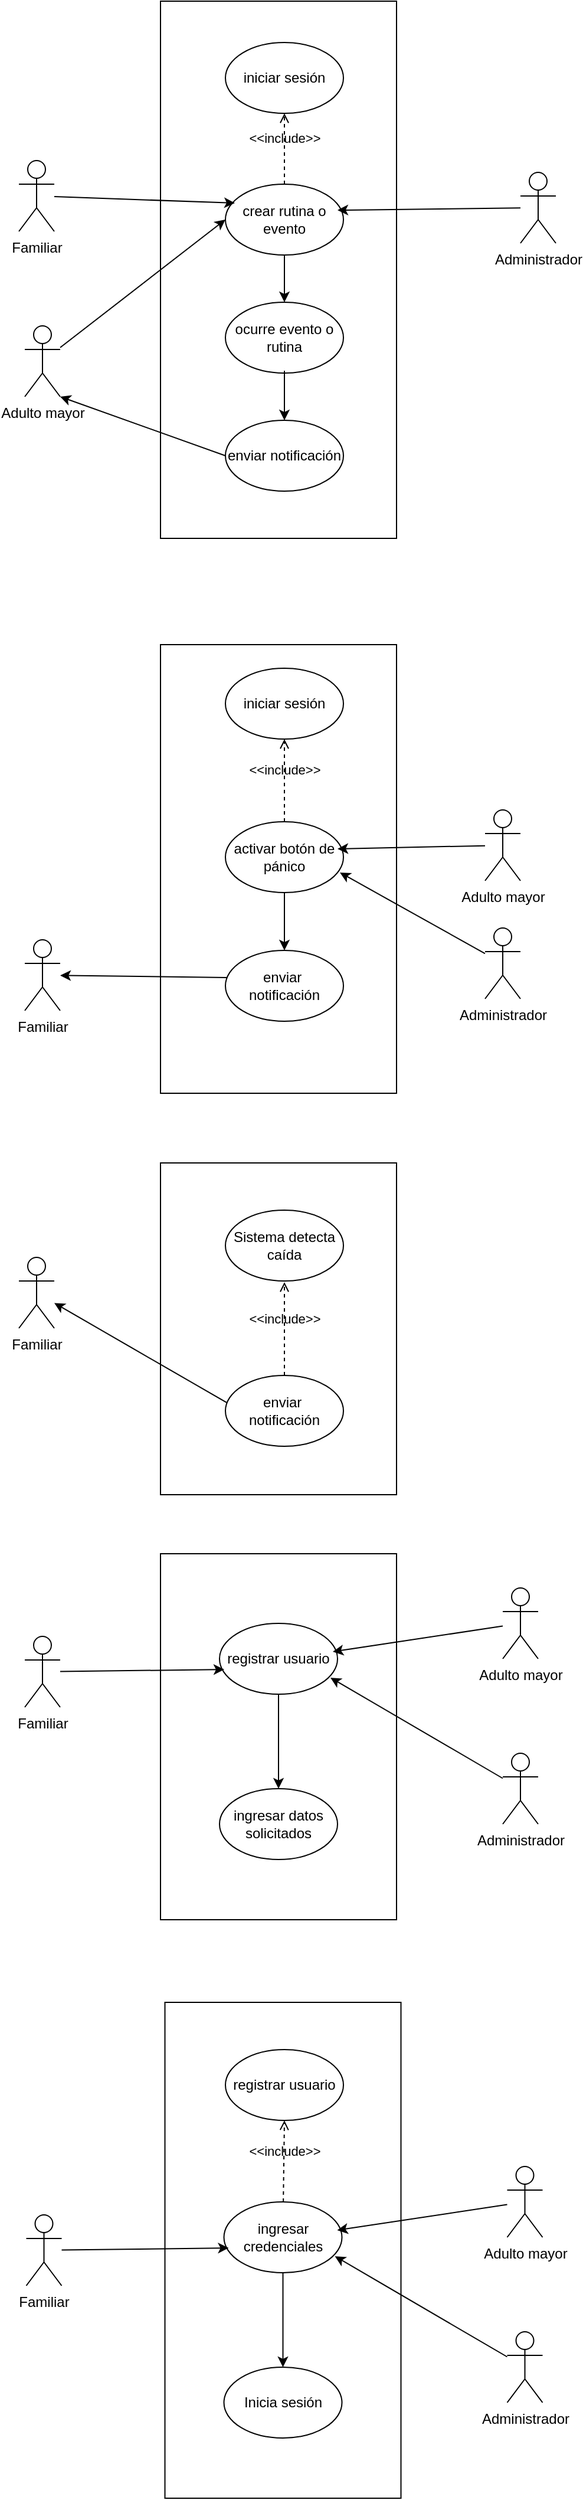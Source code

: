 <mxfile version="26.2.8">
  <diagram name="Página-1" id="-LAjo-7EdfOqJsbg6plm">
    <mxGraphModel grid="1" page="1" gridSize="10" guides="1" tooltips="1" connect="1" arrows="1" fold="1" pageScale="1" pageWidth="827" pageHeight="1169" math="0" shadow="0">
      <root>
        <mxCell id="0" />
        <mxCell id="1" parent="0" />
        <mxCell id="apGvU8Ji8OlcgiNRRm8c-1" value="" style="rounded=0;whiteSpace=wrap;html=1;" vertex="1" parent="1">
          <mxGeometry x="225" y="65" width="200" height="455" as="geometry" />
        </mxCell>
        <mxCell id="apGvU8Ji8OlcgiNRRm8c-2" value="Familiar" style="shape=umlActor;verticalLabelPosition=bottom;verticalAlign=top;html=1;outlineConnect=0;" vertex="1" parent="1">
          <mxGeometry x="105" y="200" width="30" height="60" as="geometry" />
        </mxCell>
        <mxCell id="apGvU8Ji8OlcgiNRRm8c-3" value="Adulto mayor" style="shape=umlActor;verticalLabelPosition=bottom;verticalAlign=top;html=1;outlineConnect=0;" vertex="1" parent="1">
          <mxGeometry x="110" y="340" width="30" height="60" as="geometry" />
        </mxCell>
        <mxCell id="apGvU8Ji8OlcgiNRRm8c-4" value="crear rutina o evento" style="ellipse;whiteSpace=wrap;html=1;" vertex="1" parent="1">
          <mxGeometry x="280" y="220" width="100" height="60" as="geometry" />
        </mxCell>
        <mxCell id="apGvU8Ji8OlcgiNRRm8c-18" value="" style="endArrow=classic;html=1;rounded=0;entryX=0.08;entryY=0.267;entryDx=0;entryDy=0;entryPerimeter=0;" edge="1" parent="1" source="apGvU8Ji8OlcgiNRRm8c-2" target="apGvU8Ji8OlcgiNRRm8c-4">
          <mxGeometry width="50" height="50" relative="1" as="geometry">
            <mxPoint x="120" y="190" as="sourcePoint" />
            <mxPoint x="170" y="140" as="targetPoint" />
          </mxGeometry>
        </mxCell>
        <mxCell id="apGvU8Ji8OlcgiNRRm8c-19" value="" style="endArrow=classic;html=1;rounded=0;entryX=0;entryY=0.5;entryDx=0;entryDy=0;" edge="1" parent="1" source="apGvU8Ji8OlcgiNRRm8c-3" target="apGvU8Ji8OlcgiNRRm8c-4">
          <mxGeometry width="50" height="50" relative="1" as="geometry">
            <mxPoint x="325" y="210" as="sourcePoint" />
            <mxPoint x="375" y="160" as="targetPoint" />
          </mxGeometry>
        </mxCell>
        <mxCell id="apGvU8Ji8OlcgiNRRm8c-20" value="enviar notificación" style="ellipse;whiteSpace=wrap;html=1;" vertex="1" parent="1">
          <mxGeometry x="280" y="420" width="100" height="60" as="geometry" />
        </mxCell>
        <mxCell id="apGvU8Ji8OlcgiNRRm8c-33" value="" style="rounded=0;whiteSpace=wrap;html=1;" vertex="1" parent="1">
          <mxGeometry x="225" y="610" width="200" height="380" as="geometry" />
        </mxCell>
        <mxCell id="apGvU8Ji8OlcgiNRRm8c-34" value="Familiar" style="shape=umlActor;verticalLabelPosition=bottom;verticalAlign=top;html=1;outlineConnect=0;" vertex="1" parent="1">
          <mxGeometry x="110" y="860" width="30" height="60" as="geometry" />
        </mxCell>
        <mxCell id="apGvU8Ji8OlcgiNRRm8c-35" value="Adulto mayor" style="shape=umlActor;verticalLabelPosition=bottom;verticalAlign=top;html=1;outlineConnect=0;" vertex="1" parent="1">
          <mxGeometry x="500" y="750" width="30" height="60" as="geometry" />
        </mxCell>
        <mxCell id="apGvU8Ji8OlcgiNRRm8c-36" value="" style="edgeStyle=orthogonalEdgeStyle;rounded=0;orthogonalLoop=1;jettySize=auto;html=1;" edge="1" parent="1" source="apGvU8Ji8OlcgiNRRm8c-37" target="apGvU8Ji8OlcgiNRRm8c-40">
          <mxGeometry relative="1" as="geometry" />
        </mxCell>
        <mxCell id="apGvU8Ji8OlcgiNRRm8c-37" value="activar botón de pánico" style="ellipse;whiteSpace=wrap;html=1;" vertex="1" parent="1">
          <mxGeometry x="280" y="760" width="100" height="60" as="geometry" />
        </mxCell>
        <mxCell id="apGvU8Ji8OlcgiNRRm8c-38" value="" style="endArrow=classic;html=1;rounded=0;exitX=0.01;exitY=0.383;exitDx=0;exitDy=0;exitPerimeter=0;" edge="1" parent="1" source="apGvU8Ji8OlcgiNRRm8c-40" target="apGvU8Ji8OlcgiNRRm8c-34">
          <mxGeometry width="50" height="50" relative="1" as="geometry">
            <mxPoint x="125" y="799" as="sourcePoint" />
            <mxPoint x="175" y="749" as="targetPoint" />
          </mxGeometry>
        </mxCell>
        <mxCell id="apGvU8Ji8OlcgiNRRm8c-39" value="" style="endArrow=classic;html=1;rounded=0;entryX=0.95;entryY=0.383;entryDx=0;entryDy=0;entryPerimeter=0;" edge="1" parent="1" source="apGvU8Ji8OlcgiNRRm8c-35" target="apGvU8Ji8OlcgiNRRm8c-37">
          <mxGeometry width="50" height="50" relative="1" as="geometry">
            <mxPoint x="330" y="819" as="sourcePoint" />
            <mxPoint x="380" y="769" as="targetPoint" />
          </mxGeometry>
        </mxCell>
        <mxCell id="apGvU8Ji8OlcgiNRRm8c-40" value="enviar&amp;nbsp;&lt;div&gt;notificación&lt;/div&gt;" style="ellipse;whiteSpace=wrap;html=1;" vertex="1" parent="1">
          <mxGeometry x="280" y="869" width="100" height="60" as="geometry" />
        </mxCell>
        <mxCell id="apGvU8Ji8OlcgiNRRm8c-42" value="" style="rounded=0;whiteSpace=wrap;html=1;" vertex="1" parent="1">
          <mxGeometry x="225" y="1049" width="200" height="281" as="geometry" />
        </mxCell>
        <mxCell id="apGvU8Ji8OlcgiNRRm8c-43" value="Familiar" style="shape=umlActor;verticalLabelPosition=bottom;verticalAlign=top;html=1;outlineConnect=0;" vertex="1" parent="1">
          <mxGeometry x="105" y="1129" width="30" height="60" as="geometry" />
        </mxCell>
        <mxCell id="apGvU8Ji8OlcgiNRRm8c-46" value="Sistema detecta caída" style="ellipse;whiteSpace=wrap;html=1;" vertex="1" parent="1">
          <mxGeometry x="280" y="1089" width="100" height="60" as="geometry" />
        </mxCell>
        <mxCell id="apGvU8Ji8OlcgiNRRm8c-47" value="" style="endArrow=classic;html=1;rounded=0;exitX=0.01;exitY=0.383;exitDx=0;exitDy=0;exitPerimeter=0;" edge="1" parent="1" source="apGvU8Ji8OlcgiNRRm8c-49" target="apGvU8Ji8OlcgiNRRm8c-43">
          <mxGeometry width="50" height="50" relative="1" as="geometry">
            <mxPoint x="125" y="1159" as="sourcePoint" />
            <mxPoint x="175" y="1109" as="targetPoint" />
          </mxGeometry>
        </mxCell>
        <mxCell id="apGvU8Ji8OlcgiNRRm8c-49" value="enviar&amp;nbsp;&lt;div&gt;notificación&lt;/div&gt;" style="ellipse;whiteSpace=wrap;html=1;" vertex="1" parent="1">
          <mxGeometry x="280" y="1229" width="100" height="60" as="geometry" />
        </mxCell>
        <mxCell id="apGvU8Ji8OlcgiNRRm8c-51" value="Administrador" style="shape=umlActor;verticalLabelPosition=bottom;verticalAlign=top;html=1;outlineConnect=0;" vertex="1" parent="1">
          <mxGeometry x="530" y="210" width="30" height="60" as="geometry" />
        </mxCell>
        <mxCell id="apGvU8Ji8OlcgiNRRm8c-55" value="" style="endArrow=classic;html=1;rounded=0;entryX=0.95;entryY=0.367;entryDx=0;entryDy=0;entryPerimeter=0;" edge="1" parent="1" source="apGvU8Ji8OlcgiNRRm8c-51" target="apGvU8Ji8OlcgiNRRm8c-4">
          <mxGeometry width="50" height="50" relative="1" as="geometry">
            <mxPoint x="500" y="310" as="sourcePoint" />
            <mxPoint x="490" y="290" as="targetPoint" />
          </mxGeometry>
        </mxCell>
        <mxCell id="apGvU8Ji8OlcgiNRRm8c-59" value="Administrador" style="shape=umlActor;verticalLabelPosition=bottom;verticalAlign=top;html=1;outlineConnect=0;" vertex="1" parent="1">
          <mxGeometry x="500" y="850" width="30" height="60" as="geometry" />
        </mxCell>
        <mxCell id="apGvU8Ji8OlcgiNRRm8c-61" value="" style="endArrow=classic;html=1;rounded=0;entryX=0.97;entryY=0.717;entryDx=0;entryDy=0;entryPerimeter=0;" edge="1" parent="1" source="apGvU8Ji8OlcgiNRRm8c-59" target="apGvU8Ji8OlcgiNRRm8c-37">
          <mxGeometry width="50" height="50" relative="1" as="geometry">
            <mxPoint x="425" y="949" as="sourcePoint" />
            <mxPoint x="475" y="899" as="targetPoint" />
          </mxGeometry>
        </mxCell>
        <mxCell id="apGvU8Ji8OlcgiNRRm8c-62" value="ocurre evento o rutina" style="ellipse;whiteSpace=wrap;html=1;" vertex="1" parent="1">
          <mxGeometry x="280" y="320" width="100" height="60" as="geometry" />
        </mxCell>
        <mxCell id="apGvU8Ji8OlcgiNRRm8c-63" value="" style="endArrow=classic;html=1;rounded=0;exitX=0.5;exitY=0.967;exitDx=0;exitDy=0;exitPerimeter=0;" edge="1" parent="1" source="apGvU8Ji8OlcgiNRRm8c-62" target="apGvU8Ji8OlcgiNRRm8c-20">
          <mxGeometry width="50" height="50" relative="1" as="geometry">
            <mxPoint x="315" y="390" as="sourcePoint" />
            <mxPoint x="365" y="340" as="targetPoint" />
          </mxGeometry>
        </mxCell>
        <mxCell id="apGvU8Ji8OlcgiNRRm8c-64" value="" style="endArrow=classic;html=1;rounded=0;entryX=0.5;entryY=0;entryDx=0;entryDy=0;exitX=0.5;exitY=1;exitDx=0;exitDy=0;" edge="1" parent="1" source="apGvU8Ji8OlcgiNRRm8c-4" target="apGvU8Ji8OlcgiNRRm8c-62">
          <mxGeometry width="50" height="50" relative="1" as="geometry">
            <mxPoint x="255" y="380" as="sourcePoint" />
            <mxPoint x="305" y="330" as="targetPoint" />
          </mxGeometry>
        </mxCell>
        <mxCell id="apGvU8Ji8OlcgiNRRm8c-65" value="&amp;lt;&amp;lt;include&amp;gt;&amp;gt;" style="html=1;verticalAlign=bottom;labelBackgroundColor=none;endArrow=open;endFill=0;dashed=1;rounded=0;exitX=0.5;exitY=0;exitDx=0;exitDy=0;" edge="1" parent="1" source="apGvU8Ji8OlcgiNRRm8c-49">
          <mxGeometry width="160" relative="1" as="geometry">
            <mxPoint x="250" y="1180" as="sourcePoint" />
            <mxPoint x="330" y="1150" as="targetPoint" />
          </mxGeometry>
        </mxCell>
        <mxCell id="XXEn5_Nm4CeIg4CM2M39-1" value="" style="rounded=0;whiteSpace=wrap;html=1;" vertex="1" parent="1">
          <mxGeometry x="225" y="1380" width="200" height="310" as="geometry" />
        </mxCell>
        <mxCell id="XXEn5_Nm4CeIg4CM2M39-2" value="Familiar" style="shape=umlActor;verticalLabelPosition=bottom;verticalAlign=top;html=1;outlineConnect=0;" vertex="1" parent="1">
          <mxGeometry x="110" y="1450" width="30" height="60" as="geometry" />
        </mxCell>
        <mxCell id="XXEn5_Nm4CeIg4CM2M39-3" value="Adulto mayor" style="shape=umlActor;verticalLabelPosition=bottom;verticalAlign=top;html=1;outlineConnect=0;" vertex="1" parent="1">
          <mxGeometry x="515" y="1409" width="30" height="60" as="geometry" />
        </mxCell>
        <mxCell id="XXEn5_Nm4CeIg4CM2M39-4" value="" style="edgeStyle=orthogonalEdgeStyle;rounded=0;orthogonalLoop=1;jettySize=auto;html=1;" edge="1" parent="1" source="XXEn5_Nm4CeIg4CM2M39-5" target="XXEn5_Nm4CeIg4CM2M39-8">
          <mxGeometry relative="1" as="geometry" />
        </mxCell>
        <mxCell id="XXEn5_Nm4CeIg4CM2M39-5" value="registrar usuario" style="ellipse;whiteSpace=wrap;html=1;" vertex="1" parent="1">
          <mxGeometry x="275" y="1439" width="100" height="60" as="geometry" />
        </mxCell>
        <mxCell id="XXEn5_Nm4CeIg4CM2M39-6" value="" style="endArrow=classic;html=1;rounded=0;entryX=0.04;entryY=0.65;entryDx=0;entryDy=0;entryPerimeter=0;" edge="1" parent="1" source="XXEn5_Nm4CeIg4CM2M39-2" target="XXEn5_Nm4CeIg4CM2M39-5">
          <mxGeometry width="50" height="50" relative="1" as="geometry">
            <mxPoint x="130" y="1509" as="sourcePoint" />
            <mxPoint x="180" y="1459" as="targetPoint" />
          </mxGeometry>
        </mxCell>
        <mxCell id="XXEn5_Nm4CeIg4CM2M39-7" value="" style="endArrow=classic;html=1;rounded=0;entryX=0.96;entryY=0.4;entryDx=0;entryDy=0;entryPerimeter=0;" edge="1" parent="1" source="XXEn5_Nm4CeIg4CM2M39-3" target="XXEn5_Nm4CeIg4CM2M39-5">
          <mxGeometry width="50" height="50" relative="1" as="geometry">
            <mxPoint x="335" y="1529" as="sourcePoint" />
            <mxPoint x="385" y="1479" as="targetPoint" />
          </mxGeometry>
        </mxCell>
        <mxCell id="XXEn5_Nm4CeIg4CM2M39-8" value="ingresar datos solicitados" style="ellipse;whiteSpace=wrap;html=1;" vertex="1" parent="1">
          <mxGeometry x="275" y="1579" width="100" height="60" as="geometry" />
        </mxCell>
        <mxCell id="XXEn5_Nm4CeIg4CM2M39-9" value="Administrador" style="shape=umlActor;verticalLabelPosition=bottom;verticalAlign=top;html=1;outlineConnect=0;" vertex="1" parent="1">
          <mxGeometry x="515" y="1549" width="30" height="60" as="geometry" />
        </mxCell>
        <mxCell id="XXEn5_Nm4CeIg4CM2M39-10" value="" style="endArrow=classic;html=1;rounded=0;entryX=0.94;entryY=0.767;entryDx=0;entryDy=0;entryPerimeter=0;" edge="1" parent="1" source="XXEn5_Nm4CeIg4CM2M39-9" target="XXEn5_Nm4CeIg4CM2M39-5">
          <mxGeometry width="50" height="50" relative="1" as="geometry">
            <mxPoint x="430" y="1659" as="sourcePoint" />
            <mxPoint x="480" y="1609" as="targetPoint" />
          </mxGeometry>
        </mxCell>
        <mxCell id="VORE1R3RCKuiHXFKoQny-1" value="iniciar sesión" style="ellipse;whiteSpace=wrap;html=1;" vertex="1" parent="1">
          <mxGeometry x="280" y="100" width="100" height="60" as="geometry" />
        </mxCell>
        <mxCell id="VORE1R3RCKuiHXFKoQny-2" value="&amp;lt;&amp;lt;include&amp;gt;&amp;gt;" style="html=1;verticalAlign=bottom;labelBackgroundColor=none;endArrow=open;endFill=0;dashed=1;rounded=0;entryX=0.5;entryY=1;entryDx=0;entryDy=0;" edge="1" parent="1" target="VORE1R3RCKuiHXFKoQny-1">
          <mxGeometry width="160" relative="1" as="geometry">
            <mxPoint x="330" y="220" as="sourcePoint" />
            <mxPoint x="480" y="290" as="targetPoint" />
          </mxGeometry>
        </mxCell>
        <mxCell id="VORE1R3RCKuiHXFKoQny-3" value="iniciar sesión" style="ellipse;whiteSpace=wrap;html=1;" vertex="1" parent="1">
          <mxGeometry x="280" y="630" width="100" height="60" as="geometry" />
        </mxCell>
        <mxCell id="VORE1R3RCKuiHXFKoQny-4" value="&amp;lt;&amp;lt;include&amp;gt;&amp;gt;" style="html=1;verticalAlign=bottom;labelBackgroundColor=none;endArrow=open;endFill=0;dashed=1;rounded=0;entryX=0.5;entryY=1;entryDx=0;entryDy=0;exitX=0.5;exitY=0;exitDx=0;exitDy=0;" edge="1" parent="1" source="apGvU8Ji8OlcgiNRRm8c-37" target="VORE1R3RCKuiHXFKoQny-3">
          <mxGeometry width="160" relative="1" as="geometry">
            <mxPoint x="330" y="750" as="sourcePoint" />
            <mxPoint x="480" y="820" as="targetPoint" />
          </mxGeometry>
        </mxCell>
        <mxCell id="VORE1R3RCKuiHXFKoQny-6" value="" style="rounded=0;whiteSpace=wrap;html=1;" vertex="1" parent="1">
          <mxGeometry x="228.75" y="1760" width="200" height="420" as="geometry" />
        </mxCell>
        <mxCell id="VORE1R3RCKuiHXFKoQny-7" value="Familiar" style="shape=umlActor;verticalLabelPosition=bottom;verticalAlign=top;html=1;outlineConnect=0;" vertex="1" parent="1">
          <mxGeometry x="111.25" y="1940" width="30" height="60" as="geometry" />
        </mxCell>
        <mxCell id="VORE1R3RCKuiHXFKoQny-8" value="Adulto mayor" style="shape=umlActor;verticalLabelPosition=bottom;verticalAlign=top;html=1;outlineConnect=0;" vertex="1" parent="1">
          <mxGeometry x="518.75" y="1899" width="30" height="60" as="geometry" />
        </mxCell>
        <mxCell id="VORE1R3RCKuiHXFKoQny-9" value="" style="edgeStyle=orthogonalEdgeStyle;rounded=0;orthogonalLoop=1;jettySize=auto;html=1;" edge="1" parent="1" source="VORE1R3RCKuiHXFKoQny-10" target="VORE1R3RCKuiHXFKoQny-13">
          <mxGeometry relative="1" as="geometry" />
        </mxCell>
        <mxCell id="VORE1R3RCKuiHXFKoQny-10" value="ingresar credenciales" style="ellipse;whiteSpace=wrap;html=1;" vertex="1" parent="1">
          <mxGeometry x="278.75" y="1929" width="100" height="60" as="geometry" />
        </mxCell>
        <mxCell id="VORE1R3RCKuiHXFKoQny-11" value="" style="endArrow=classic;html=1;rounded=0;entryX=0.04;entryY=0.65;entryDx=0;entryDy=0;entryPerimeter=0;" edge="1" parent="1" source="VORE1R3RCKuiHXFKoQny-7" target="VORE1R3RCKuiHXFKoQny-10">
          <mxGeometry width="50" height="50" relative="1" as="geometry">
            <mxPoint x="133.75" y="1999" as="sourcePoint" />
            <mxPoint x="183.75" y="1949" as="targetPoint" />
          </mxGeometry>
        </mxCell>
        <mxCell id="VORE1R3RCKuiHXFKoQny-12" value="" style="endArrow=classic;html=1;rounded=0;entryX=0.96;entryY=0.4;entryDx=0;entryDy=0;entryPerimeter=0;" edge="1" parent="1" source="VORE1R3RCKuiHXFKoQny-8" target="VORE1R3RCKuiHXFKoQny-10">
          <mxGeometry width="50" height="50" relative="1" as="geometry">
            <mxPoint x="338.75" y="2019" as="sourcePoint" />
            <mxPoint x="388.75" y="1969" as="targetPoint" />
          </mxGeometry>
        </mxCell>
        <mxCell id="VORE1R3RCKuiHXFKoQny-13" value="Inicia sesión" style="ellipse;whiteSpace=wrap;html=1;" vertex="1" parent="1">
          <mxGeometry x="278.75" y="2069" width="100" height="60" as="geometry" />
        </mxCell>
        <mxCell id="VORE1R3RCKuiHXFKoQny-14" value="Administrador" style="shape=umlActor;verticalLabelPosition=bottom;verticalAlign=top;html=1;outlineConnect=0;" vertex="1" parent="1">
          <mxGeometry x="518.75" y="2039" width="30" height="60" as="geometry" />
        </mxCell>
        <mxCell id="VORE1R3RCKuiHXFKoQny-15" value="" style="endArrow=classic;html=1;rounded=0;entryX=0.94;entryY=0.767;entryDx=0;entryDy=0;entryPerimeter=0;" edge="1" parent="1" source="VORE1R3RCKuiHXFKoQny-14" target="VORE1R3RCKuiHXFKoQny-10">
          <mxGeometry width="50" height="50" relative="1" as="geometry">
            <mxPoint x="433.75" y="2149" as="sourcePoint" />
            <mxPoint x="483.75" y="2099" as="targetPoint" />
          </mxGeometry>
        </mxCell>
        <mxCell id="VORE1R3RCKuiHXFKoQny-17" value="" style="endArrow=classic;html=1;rounded=0;entryX=1;entryY=1;entryDx=0;entryDy=0;entryPerimeter=0;exitX=0;exitY=0.5;exitDx=0;exitDy=0;" edge="1" parent="1" source="apGvU8Ji8OlcgiNRRm8c-20" target="apGvU8Ji8OlcgiNRRm8c-3">
          <mxGeometry width="50" height="50" relative="1" as="geometry">
            <mxPoint x="140" y="480" as="sourcePoint" />
            <mxPoint x="190" y="430" as="targetPoint" />
          </mxGeometry>
        </mxCell>
        <mxCell id="VORE1R3RCKuiHXFKoQny-19" value="registrar usuario" style="ellipse;whiteSpace=wrap;html=1;" vertex="1" parent="1">
          <mxGeometry x="280" y="1800" width="100" height="60" as="geometry" />
        </mxCell>
        <mxCell id="VORE1R3RCKuiHXFKoQny-20" value="&amp;lt;&amp;lt;include&amp;gt;&amp;gt;" style="html=1;verticalAlign=bottom;labelBackgroundColor=none;endArrow=open;endFill=0;dashed=1;rounded=0;entryX=0.5;entryY=1;entryDx=0;entryDy=0;" edge="1" parent="1" source="VORE1R3RCKuiHXFKoQny-10" target="VORE1R3RCKuiHXFKoQny-19">
          <mxGeometry width="160" relative="1" as="geometry">
            <mxPoint x="500" y="1833" as="sourcePoint" />
            <mxPoint x="500" y="1754" as="targetPoint" />
          </mxGeometry>
        </mxCell>
      </root>
    </mxGraphModel>
  </diagram>
</mxfile>
